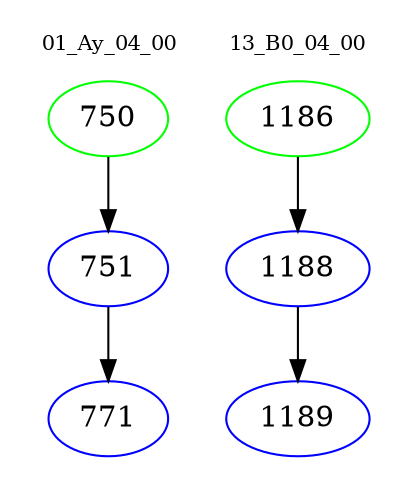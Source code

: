 digraph{
subgraph cluster_0 {
color = white
label = "01_Ay_04_00";
fontsize=10;
T0_750 [label="750", color="green"]
T0_750 -> T0_751 [color="black"]
T0_751 [label="751", color="blue"]
T0_751 -> T0_771 [color="black"]
T0_771 [label="771", color="blue"]
}
subgraph cluster_1 {
color = white
label = "13_B0_04_00";
fontsize=10;
T1_1186 [label="1186", color="green"]
T1_1186 -> T1_1188 [color="black"]
T1_1188 [label="1188", color="blue"]
T1_1188 -> T1_1189 [color="black"]
T1_1189 [label="1189", color="blue"]
}
}
